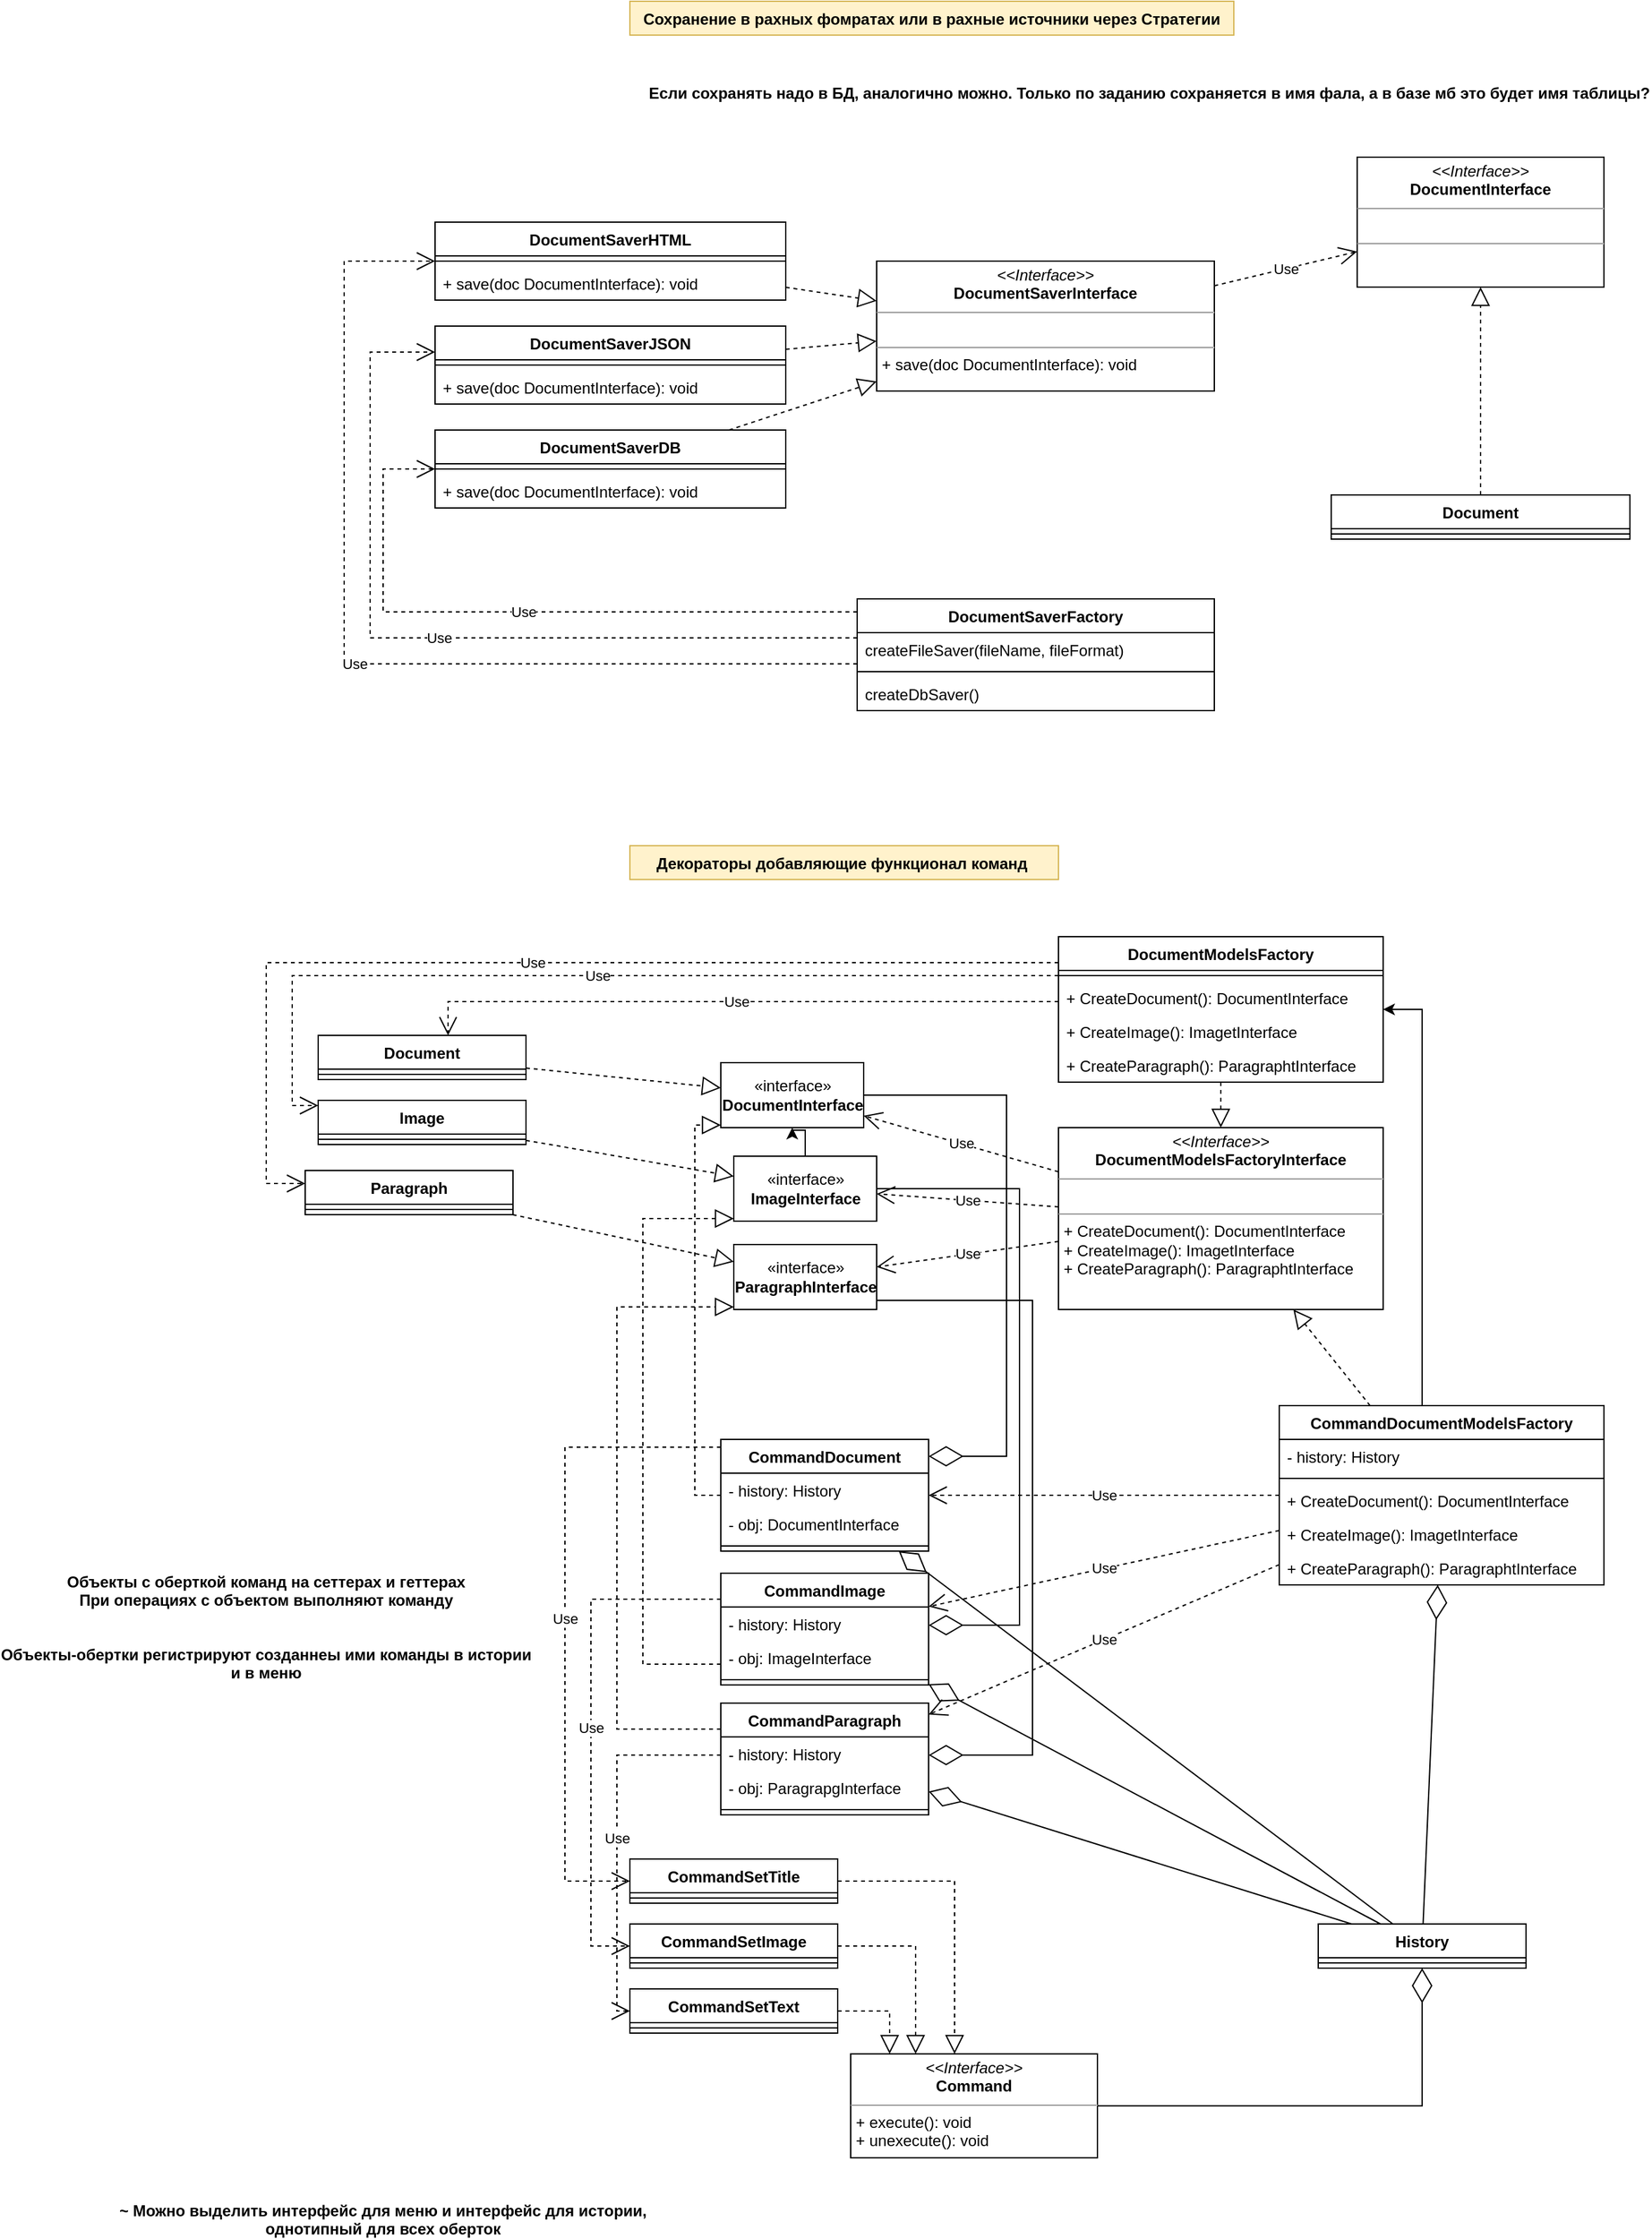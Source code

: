<mxfile version="16.5.1" type="device"><diagram id="R9PoJc2wj7dkLljB4oai" name="Страница 1"><mxGraphModel dx="2415" dy="1033" grid="1" gridSize="10" guides="1" tooltips="1" connect="1" arrows="1" fold="1" page="1" pageScale="1" pageWidth="827" pageHeight="1169" math="0" shadow="0"><root><mxCell id="0"/><mxCell id="1" parent="0"/><mxCell id="sxXUFVP2uivqQ1AIjl2Z-1" value="Document" style="swimlane;fontStyle=1;align=center;verticalAlign=top;childLayout=stackLayout;horizontal=1;startSize=26;horizontalStack=0;resizeParent=1;resizeParentMax=0;resizeLast=0;collapsible=1;marginBottom=0;" parent="1" vertex="1"><mxGeometry x="540" y="440" width="230" height="34" as="geometry"/></mxCell><mxCell id="sxXUFVP2uivqQ1AIjl2Z-3" value="" style="line;strokeWidth=1;fillColor=none;align=left;verticalAlign=middle;spacingTop=-1;spacingLeft=3;spacingRight=3;rotatable=0;labelPosition=right;points=[];portConstraint=eastwest;" parent="sxXUFVP2uivqQ1AIjl2Z-1" vertex="1"><mxGeometry y="26" width="230" height="8" as="geometry"/></mxCell><mxCell id="sxXUFVP2uivqQ1AIjl2Z-5" value="&lt;p style=&quot;margin: 0px ; margin-top: 4px ; text-align: center&quot;&gt;&lt;i&gt;&amp;lt;&amp;lt;Interface&amp;gt;&amp;gt;&lt;/i&gt;&lt;br&gt;&lt;b&gt;DocumentInterface&lt;/b&gt;&lt;/p&gt;&lt;hr size=&quot;1&quot;&gt;&lt;p style=&quot;margin: 0px ; margin-left: 4px&quot;&gt;&lt;br&gt;&lt;/p&gt;&lt;hr size=&quot;1&quot;&gt;&lt;p style=&quot;margin: 0px ; margin-left: 4px&quot;&gt;&lt;br&gt;&lt;/p&gt;" style="verticalAlign=top;align=left;overflow=fill;fontSize=12;fontFamily=Helvetica;html=1;" parent="1" vertex="1"><mxGeometry x="560" y="180" width="190" height="100" as="geometry"/></mxCell><mxCell id="sxXUFVP2uivqQ1AIjl2Z-6" value="&lt;p style=&quot;margin: 0px ; margin-top: 4px ; text-align: center&quot;&gt;&lt;i&gt;&amp;lt;&amp;lt;Interface&amp;gt;&amp;gt;&lt;/i&gt;&lt;br&gt;&lt;b&gt;DocumentSaverInterface&lt;/b&gt;&lt;/p&gt;&lt;hr size=&quot;1&quot;&gt;&lt;p style=&quot;margin: 0px ; margin-left: 4px&quot;&gt;&lt;br&gt;&lt;/p&gt;&lt;hr size=&quot;1&quot;&gt;&lt;p style=&quot;margin: 0px ; margin-left: 4px&quot;&gt;+ save(doc DocumentInterface): void&lt;br&gt;&lt;br&gt;&lt;/p&gt;" style="verticalAlign=top;align=left;overflow=fill;fontSize=12;fontFamily=Helvetica;html=1;" parent="1" vertex="1"><mxGeometry x="190" y="260" width="260" height="100" as="geometry"/></mxCell><mxCell id="sxXUFVP2uivqQ1AIjl2Z-7" value="DocumentSaverHTML" style="swimlane;fontStyle=1;align=center;verticalAlign=top;childLayout=stackLayout;horizontal=1;startSize=26;horizontalStack=0;resizeParent=1;resizeParentMax=0;resizeLast=0;collapsible=1;marginBottom=0;" parent="1" vertex="1"><mxGeometry x="-150" y="230" width="270" height="60" as="geometry"/></mxCell><mxCell id="sxXUFVP2uivqQ1AIjl2Z-9" value="" style="line;strokeWidth=1;fillColor=none;align=left;verticalAlign=middle;spacingTop=-1;spacingLeft=3;spacingRight=3;rotatable=0;labelPosition=right;points=[];portConstraint=eastwest;" parent="sxXUFVP2uivqQ1AIjl2Z-7" vertex="1"><mxGeometry y="26" width="270" height="8" as="geometry"/></mxCell><mxCell id="sxXUFVP2uivqQ1AIjl2Z-10" value="+ save(doc DocumentInterface): void" style="text;strokeColor=none;fillColor=none;align=left;verticalAlign=top;spacingLeft=4;spacingRight=4;overflow=hidden;rotatable=0;points=[[0,0.5],[1,0.5]];portConstraint=eastwest;" parent="sxXUFVP2uivqQ1AIjl2Z-7" vertex="1"><mxGeometry y="34" width="270" height="26" as="geometry"/></mxCell><mxCell id="sxXUFVP2uivqQ1AIjl2Z-11" value="" style="endArrow=block;dashed=1;endFill=0;endSize=12;html=1;rounded=0;" parent="1" source="sxXUFVP2uivqQ1AIjl2Z-1" target="sxXUFVP2uivqQ1AIjl2Z-5" edge="1"><mxGeometry width="160" relative="1" as="geometry"><mxPoint x="330" y="450" as="sourcePoint"/><mxPoint x="490" y="450" as="targetPoint"/></mxGeometry></mxCell><mxCell id="sxXUFVP2uivqQ1AIjl2Z-12" value="" style="endArrow=block;dashed=1;endFill=0;endSize=12;html=1;rounded=0;" parent="1" source="sxXUFVP2uivqQ1AIjl2Z-7" target="sxXUFVP2uivqQ1AIjl2Z-6" edge="1"><mxGeometry width="160" relative="1" as="geometry"><mxPoint x="330" y="450" as="sourcePoint"/><mxPoint x="490" y="450" as="targetPoint"/></mxGeometry></mxCell><mxCell id="sxXUFVP2uivqQ1AIjl2Z-14" value="DocumentSaverJSON" style="swimlane;fontStyle=1;align=center;verticalAlign=top;childLayout=stackLayout;horizontal=1;startSize=26;horizontalStack=0;resizeParent=1;resizeParentMax=0;resizeLast=0;collapsible=1;marginBottom=0;" parent="1" vertex="1"><mxGeometry x="-150" y="310" width="270" height="60" as="geometry"/></mxCell><mxCell id="sxXUFVP2uivqQ1AIjl2Z-15" value="" style="line;strokeWidth=1;fillColor=none;align=left;verticalAlign=middle;spacingTop=-1;spacingLeft=3;spacingRight=3;rotatable=0;labelPosition=right;points=[];portConstraint=eastwest;" parent="sxXUFVP2uivqQ1AIjl2Z-14" vertex="1"><mxGeometry y="26" width="270" height="8" as="geometry"/></mxCell><mxCell id="sxXUFVP2uivqQ1AIjl2Z-16" value="+ save(doc DocumentInterface): void" style="text;strokeColor=none;fillColor=none;align=left;verticalAlign=top;spacingLeft=4;spacingRight=4;overflow=hidden;rotatable=0;points=[[0,0.5],[1,0.5]];portConstraint=eastwest;" parent="sxXUFVP2uivqQ1AIjl2Z-14" vertex="1"><mxGeometry y="34" width="270" height="26" as="geometry"/></mxCell><mxCell id="sxXUFVP2uivqQ1AIjl2Z-23" value="" style="endArrow=block;dashed=1;endFill=0;endSize=12;html=1;rounded=0;" parent="1" source="sxXUFVP2uivqQ1AIjl2Z-14" target="sxXUFVP2uivqQ1AIjl2Z-6" edge="1"><mxGeometry width="160" relative="1" as="geometry"><mxPoint x="160" y="350" as="sourcePoint"/><mxPoint x="160" y="290" as="targetPoint"/></mxGeometry></mxCell><mxCell id="sxXUFVP2uivqQ1AIjl2Z-24" value="&#10;Если сохранять надо в БД, аналогично можно. Только по заданию сохраняется в имя фала, а в базе мб это будет имя таблицы?" style="text;align=center;fontStyle=1;verticalAlign=middle;spacingLeft=3;spacingRight=3;strokeColor=none;rotatable=0;points=[[0,0.5],[1,0.5]];portConstraint=eastwest;" parent="1" vertex="1"><mxGeometry x="360" y="110" width="80" height="26" as="geometry"/></mxCell><mxCell id="sxXUFVP2uivqQ1AIjl2Z-25" value="Декораторы добавляющие функционал команд " style="text;align=center;fontStyle=1;verticalAlign=middle;spacingLeft=3;spacingRight=3;strokeColor=#d6b656;rotatable=0;points=[[0,0.5],[1,0.5]];portConstraint=eastwest;fillColor=#fff2cc;" parent="1" vertex="1"><mxGeometry y="710" width="330" height="26" as="geometry"/></mxCell><mxCell id="sxXUFVP2uivqQ1AIjl2Z-26" value="DocumentModelsFactory" style="swimlane;fontStyle=1;align=center;verticalAlign=top;childLayout=stackLayout;horizontal=1;startSize=26;horizontalStack=0;resizeParent=1;resizeParentMax=0;resizeLast=0;collapsible=1;marginBottom=0;" parent="1" vertex="1"><mxGeometry x="330" y="780" width="250" height="112" as="geometry"/></mxCell><mxCell id="sxXUFVP2uivqQ1AIjl2Z-28" value="" style="line;strokeWidth=1;fillColor=none;align=left;verticalAlign=middle;spacingTop=-1;spacingLeft=3;spacingRight=3;rotatable=0;labelPosition=right;points=[];portConstraint=eastwest;" parent="sxXUFVP2uivqQ1AIjl2Z-26" vertex="1"><mxGeometry y="26" width="250" height="8" as="geometry"/></mxCell><mxCell id="sxXUFVP2uivqQ1AIjl2Z-29" value="+ CreateDocument(): DocumentInterface" style="text;strokeColor=none;fillColor=none;align=left;verticalAlign=top;spacingLeft=4;spacingRight=4;overflow=hidden;rotatable=0;points=[[0,0.5],[1,0.5]];portConstraint=eastwest;" parent="sxXUFVP2uivqQ1AIjl2Z-26" vertex="1"><mxGeometry y="34" width="250" height="26" as="geometry"/></mxCell><mxCell id="sxXUFVP2uivqQ1AIjl2Z-30" value="+ CreateImage(): ImagetInterface" style="text;strokeColor=none;fillColor=none;align=left;verticalAlign=top;spacingLeft=4;spacingRight=4;overflow=hidden;rotatable=0;points=[[0,0.5],[1,0.5]];portConstraint=eastwest;" parent="sxXUFVP2uivqQ1AIjl2Z-26" vertex="1"><mxGeometry y="60" width="250" height="26" as="geometry"/></mxCell><mxCell id="sxXUFVP2uivqQ1AIjl2Z-31" value="+ CreateParagraph(): ParagraphtInterface" style="text;strokeColor=none;fillColor=none;align=left;verticalAlign=top;spacingLeft=4;spacingRight=4;overflow=hidden;rotatable=0;points=[[0,0.5],[1,0.5]];portConstraint=eastwest;" parent="sxXUFVP2uivqQ1AIjl2Z-26" vertex="1"><mxGeometry y="86" width="250" height="26" as="geometry"/></mxCell><mxCell id="sxXUFVP2uivqQ1AIjl2Z-32" value="«interface»&lt;br&gt;&lt;b&gt;DocumentInterface&lt;/b&gt;" style="html=1;" parent="1" vertex="1"><mxGeometry x="70" y="877" width="110" height="50" as="geometry"/></mxCell><mxCell id="hcjFdNV4UyZcPyyLF2f_-65" value="" style="edgeStyle=orthogonalEdgeStyle;rounded=0;orthogonalLoop=1;jettySize=auto;html=1;" edge="1" parent="1" source="sxXUFVP2uivqQ1AIjl2Z-33" target="sxXUFVP2uivqQ1AIjl2Z-32"><mxGeometry relative="1" as="geometry"/></mxCell><mxCell id="sxXUFVP2uivqQ1AIjl2Z-33" value="«interface»&lt;br&gt;&lt;b&gt;ImageInterface&lt;/b&gt;" style="html=1;" parent="1" vertex="1"><mxGeometry x="80" y="949" width="110" height="50" as="geometry"/></mxCell><mxCell id="sxXUFVP2uivqQ1AIjl2Z-34" value="«interface»&lt;br&gt;&lt;b&gt;ParagraphInterface&lt;/b&gt;" style="html=1;" parent="1" vertex="1"><mxGeometry x="80" y="1017" width="110" height="50" as="geometry"/></mxCell><mxCell id="sxXUFVP2uivqQ1AIjl2Z-38" value="&lt;p style=&quot;margin: 0px ; margin-top: 4px ; text-align: center&quot;&gt;&lt;i&gt;&amp;lt;&amp;lt;Interface&amp;gt;&amp;gt;&lt;/i&gt;&lt;br&gt;&lt;span style=&quot;font-weight: 700&quot;&gt;DocumentModelsFactoryInterface&lt;/span&gt;&lt;br&gt;&lt;/p&gt;&lt;hr size=&quot;1&quot;&gt;&lt;p style=&quot;margin: 0px ; margin-left: 4px&quot;&gt;&lt;br&gt;&lt;/p&gt;&lt;hr size=&quot;1&quot;&gt;&lt;p style=&quot;margin: 0px ; margin-left: 4px&quot;&gt;+ CreateDocument(): DocumentInterface&lt;br&gt;+ CreateImage(): ImagetInterface&lt;br&gt;+ CreateParagraph(): ParagraphtInterface&lt;br&gt;&lt;/p&gt;" style="verticalAlign=top;align=left;overflow=fill;fontSize=12;fontFamily=Helvetica;html=1;" parent="1" vertex="1"><mxGeometry x="330" y="927" width="250" height="140" as="geometry"/></mxCell><mxCell id="sxXUFVP2uivqQ1AIjl2Z-76" style="edgeStyle=orthogonalEdgeStyle;rounded=0;orthogonalLoop=1;jettySize=auto;html=1;" parent="1" source="sxXUFVP2uivqQ1AIjl2Z-39" target="sxXUFVP2uivqQ1AIjl2Z-26" edge="1"><mxGeometry relative="1" as="geometry"><Array as="points"><mxPoint x="610" y="1187"/><mxPoint x="610" y="836"/></Array></mxGeometry></mxCell><mxCell id="sxXUFVP2uivqQ1AIjl2Z-39" value="CommandDocumentModelsFactory" style="swimlane;fontStyle=1;align=center;verticalAlign=top;childLayout=stackLayout;horizontal=1;startSize=26;horizontalStack=0;resizeParent=1;resizeParentMax=0;resizeLast=0;collapsible=1;marginBottom=0;" parent="1" vertex="1"><mxGeometry x="500" y="1141" width="250" height="138" as="geometry"/></mxCell><mxCell id="hcjFdNV4UyZcPyyLF2f_-68" value="- history: History" style="text;strokeColor=none;fillColor=none;align=left;verticalAlign=top;spacingLeft=4;spacingRight=4;overflow=hidden;rotatable=0;points=[[0,0.5],[1,0.5]];portConstraint=eastwest;" vertex="1" parent="sxXUFVP2uivqQ1AIjl2Z-39"><mxGeometry y="26" width="250" height="26" as="geometry"/></mxCell><mxCell id="sxXUFVP2uivqQ1AIjl2Z-40" value="" style="line;strokeWidth=1;fillColor=none;align=left;verticalAlign=middle;spacingTop=-1;spacingLeft=3;spacingRight=3;rotatable=0;labelPosition=right;points=[];portConstraint=eastwest;" parent="sxXUFVP2uivqQ1AIjl2Z-39" vertex="1"><mxGeometry y="52" width="250" height="8" as="geometry"/></mxCell><mxCell id="sxXUFVP2uivqQ1AIjl2Z-41" value="+ CreateDocument(): DocumentInterface" style="text;strokeColor=none;fillColor=none;align=left;verticalAlign=top;spacingLeft=4;spacingRight=4;overflow=hidden;rotatable=0;points=[[0,0.5],[1,0.5]];portConstraint=eastwest;" parent="sxXUFVP2uivqQ1AIjl2Z-39" vertex="1"><mxGeometry y="60" width="250" height="26" as="geometry"/></mxCell><mxCell id="sxXUFVP2uivqQ1AIjl2Z-42" value="+ CreateImage(): ImagetInterface" style="text;strokeColor=none;fillColor=none;align=left;verticalAlign=top;spacingLeft=4;spacingRight=4;overflow=hidden;rotatable=0;points=[[0,0.5],[1,0.5]];portConstraint=eastwest;" parent="sxXUFVP2uivqQ1AIjl2Z-39" vertex="1"><mxGeometry y="86" width="250" height="26" as="geometry"/></mxCell><mxCell id="sxXUFVP2uivqQ1AIjl2Z-43" value="+ CreateParagraph(): ParagraphtInterface" style="text;strokeColor=none;fillColor=none;align=left;verticalAlign=top;spacingLeft=4;spacingRight=4;overflow=hidden;rotatable=0;points=[[0,0.5],[1,0.5]];portConstraint=eastwest;" parent="sxXUFVP2uivqQ1AIjl2Z-39" vertex="1"><mxGeometry y="112" width="250" height="26" as="geometry"/></mxCell><mxCell id="sxXUFVP2uivqQ1AIjl2Z-44" value="" style="endArrow=block;dashed=1;endFill=0;endSize=12;html=1;rounded=0;" parent="1" source="sxXUFVP2uivqQ1AIjl2Z-26" target="sxXUFVP2uivqQ1AIjl2Z-38" edge="1"><mxGeometry width="160" relative="1" as="geometry"><mxPoint x="470" y="900" as="sourcePoint"/><mxPoint x="630" y="900" as="targetPoint"/></mxGeometry></mxCell><mxCell id="sxXUFVP2uivqQ1AIjl2Z-45" value="" style="endArrow=block;dashed=1;endFill=0;endSize=12;html=1;rounded=0;" parent="1" source="sxXUFVP2uivqQ1AIjl2Z-39" target="sxXUFVP2uivqQ1AIjl2Z-38" edge="1"><mxGeometry width="160" relative="1" as="geometry"><mxPoint x="660" y="999.078" as="sourcePoint"/><mxPoint x="590" y="1001.922" as="targetPoint"/></mxGeometry></mxCell><mxCell id="sxXUFVP2uivqQ1AIjl2Z-49" value="Document" style="swimlane;fontStyle=1;align=center;verticalAlign=top;childLayout=stackLayout;horizontal=1;startSize=26;horizontalStack=0;resizeParent=1;resizeParentMax=0;resizeLast=0;collapsible=1;marginBottom=0;" parent="1" vertex="1"><mxGeometry x="-240" y="856" width="160" height="34" as="geometry"/></mxCell><mxCell id="sxXUFVP2uivqQ1AIjl2Z-51" value="" style="line;strokeWidth=1;fillColor=none;align=left;verticalAlign=middle;spacingTop=-1;spacingLeft=3;spacingRight=3;rotatable=0;labelPosition=right;points=[];portConstraint=eastwest;" parent="sxXUFVP2uivqQ1AIjl2Z-49" vertex="1"><mxGeometry y="26" width="160" height="8" as="geometry"/></mxCell><mxCell id="sxXUFVP2uivqQ1AIjl2Z-53" value="Image" style="swimlane;fontStyle=1;align=center;verticalAlign=top;childLayout=stackLayout;horizontal=1;startSize=26;horizontalStack=0;resizeParent=1;resizeParentMax=0;resizeLast=0;collapsible=1;marginBottom=0;" parent="1" vertex="1"><mxGeometry x="-240" y="906" width="160" height="34" as="geometry"/></mxCell><mxCell id="sxXUFVP2uivqQ1AIjl2Z-54" value="" style="line;strokeWidth=1;fillColor=none;align=left;verticalAlign=middle;spacingTop=-1;spacingLeft=3;spacingRight=3;rotatable=0;labelPosition=right;points=[];portConstraint=eastwest;" parent="sxXUFVP2uivqQ1AIjl2Z-53" vertex="1"><mxGeometry y="26" width="160" height="8" as="geometry"/></mxCell><mxCell id="sxXUFVP2uivqQ1AIjl2Z-57" value="" style="endArrow=block;dashed=1;endFill=0;endSize=12;html=1;rounded=0;" parent="1" source="sxXUFVP2uivqQ1AIjl2Z-49" target="sxXUFVP2uivqQ1AIjl2Z-32" edge="1"><mxGeometry width="160" relative="1" as="geometry"><mxPoint x="465" y="1140" as="sourcePoint"/><mxPoint x="465" y="1077" as="targetPoint"/></mxGeometry></mxCell><mxCell id="sxXUFVP2uivqQ1AIjl2Z-59" value="" style="endArrow=block;dashed=1;endFill=0;endSize=12;html=1;rounded=0;" parent="1" source="sxXUFVP2uivqQ1AIjl2Z-53" target="sxXUFVP2uivqQ1AIjl2Z-33" edge="1"><mxGeometry width="160" relative="1" as="geometry"><mxPoint x="100" y="935" as="sourcePoint"/><mxPoint x="150" y="935" as="targetPoint"/></mxGeometry></mxCell><mxCell id="sxXUFVP2uivqQ1AIjl2Z-60" value="" style="endArrow=block;dashed=1;endFill=0;endSize=12;html=1;rounded=0;" parent="1" source="sxXUFVP2uivqQ1AIjl2Z-55" target="sxXUFVP2uivqQ1AIjl2Z-34" edge="1"><mxGeometry width="160" relative="1" as="geometry"><mxPoint x="90" y="1007" as="sourcePoint"/><mxPoint x="150" y="1007" as="targetPoint"/></mxGeometry></mxCell><mxCell id="sxXUFVP2uivqQ1AIjl2Z-64" value="CommandDocument" style="swimlane;fontStyle=1;align=center;verticalAlign=top;childLayout=stackLayout;horizontal=1;startSize=26;horizontalStack=0;resizeParent=1;resizeParentMax=0;resizeLast=0;collapsible=1;marginBottom=0;" parent="1" vertex="1"><mxGeometry x="70" y="1167" width="160" height="86" as="geometry"/></mxCell><mxCell id="hcjFdNV4UyZcPyyLF2f_-89" value="- history: History" style="text;strokeColor=none;fillColor=none;align=left;verticalAlign=top;spacingLeft=4;spacingRight=4;overflow=hidden;rotatable=0;points=[[0,0.5],[1,0.5]];portConstraint=eastwest;" vertex="1" parent="sxXUFVP2uivqQ1AIjl2Z-64"><mxGeometry y="26" width="160" height="26" as="geometry"/></mxCell><mxCell id="hcjFdNV4UyZcPyyLF2f_-90" value="- obj: DocumentInterface" style="text;strokeColor=none;fillColor=none;align=left;verticalAlign=top;spacingLeft=4;spacingRight=4;overflow=hidden;rotatable=0;points=[[0,0.5],[1,0.5]];portConstraint=eastwest;" vertex="1" parent="sxXUFVP2uivqQ1AIjl2Z-64"><mxGeometry y="52" width="160" height="26" as="geometry"/></mxCell><mxCell id="sxXUFVP2uivqQ1AIjl2Z-65" value="" style="line;strokeWidth=1;fillColor=none;align=left;verticalAlign=middle;spacingTop=-1;spacingLeft=3;spacingRight=3;rotatable=0;labelPosition=right;points=[];portConstraint=eastwest;" parent="sxXUFVP2uivqQ1AIjl2Z-64" vertex="1"><mxGeometry y="78" width="160" height="8" as="geometry"/></mxCell><mxCell id="sxXUFVP2uivqQ1AIjl2Z-66" value="CommandImage" style="swimlane;fontStyle=1;align=center;verticalAlign=top;childLayout=stackLayout;horizontal=1;startSize=26;horizontalStack=0;resizeParent=1;resizeParentMax=0;resizeLast=0;collapsible=1;marginBottom=0;" parent="1" vertex="1"><mxGeometry x="70" y="1270" width="160" height="86" as="geometry"/></mxCell><mxCell id="hcjFdNV4UyZcPyyLF2f_-87" value="- history: History" style="text;strokeColor=none;fillColor=none;align=left;verticalAlign=top;spacingLeft=4;spacingRight=4;overflow=hidden;rotatable=0;points=[[0,0.5],[1,0.5]];portConstraint=eastwest;" vertex="1" parent="sxXUFVP2uivqQ1AIjl2Z-66"><mxGeometry y="26" width="160" height="26" as="geometry"/></mxCell><mxCell id="hcjFdNV4UyZcPyyLF2f_-88" value="- obj: ImageInterface" style="text;strokeColor=none;fillColor=none;align=left;verticalAlign=top;spacingLeft=4;spacingRight=4;overflow=hidden;rotatable=0;points=[[0,0.5],[1,0.5]];portConstraint=eastwest;" vertex="1" parent="sxXUFVP2uivqQ1AIjl2Z-66"><mxGeometry y="52" width="160" height="26" as="geometry"/></mxCell><mxCell id="sxXUFVP2uivqQ1AIjl2Z-67" value="" style="line;strokeWidth=1;fillColor=none;align=left;verticalAlign=middle;spacingTop=-1;spacingLeft=3;spacingRight=3;rotatable=0;labelPosition=right;points=[];portConstraint=eastwest;" parent="sxXUFVP2uivqQ1AIjl2Z-66" vertex="1"><mxGeometry y="78" width="160" height="8" as="geometry"/></mxCell><mxCell id="sxXUFVP2uivqQ1AIjl2Z-68" value="CommandParagraph" style="swimlane;fontStyle=1;align=center;verticalAlign=top;childLayout=stackLayout;horizontal=1;startSize=26;horizontalStack=0;resizeParent=1;resizeParentMax=0;resizeLast=0;collapsible=1;marginBottom=0;" parent="1" vertex="1"><mxGeometry x="70" y="1370" width="160" height="86" as="geometry"/></mxCell><mxCell id="hcjFdNV4UyZcPyyLF2f_-91" value="- history: History" style="text;strokeColor=none;fillColor=none;align=left;verticalAlign=top;spacingLeft=4;spacingRight=4;overflow=hidden;rotatable=0;points=[[0,0.5],[1,0.5]];portConstraint=eastwest;" vertex="1" parent="sxXUFVP2uivqQ1AIjl2Z-68"><mxGeometry y="26" width="160" height="26" as="geometry"/></mxCell><mxCell id="hcjFdNV4UyZcPyyLF2f_-92" value="- obj: ParagrapgInterface" style="text;strokeColor=none;fillColor=none;align=left;verticalAlign=top;spacingLeft=4;spacingRight=4;overflow=hidden;rotatable=0;points=[[0,0.5],[1,0.5]];portConstraint=eastwest;" vertex="1" parent="sxXUFVP2uivqQ1AIjl2Z-68"><mxGeometry y="52" width="160" height="26" as="geometry"/></mxCell><mxCell id="sxXUFVP2uivqQ1AIjl2Z-69" value="" style="line;strokeWidth=1;fillColor=none;align=left;verticalAlign=middle;spacingTop=-1;spacingLeft=3;spacingRight=3;rotatable=0;labelPosition=right;points=[];portConstraint=eastwest;" parent="sxXUFVP2uivqQ1AIjl2Z-68" vertex="1"><mxGeometry y="78" width="160" height="8" as="geometry"/></mxCell><mxCell id="sxXUFVP2uivqQ1AIjl2Z-70" value="" style="endArrow=block;dashed=1;endFill=0;endSize=12;html=1;rounded=0;edgeStyle=orthogonalEdgeStyle;" parent="1" source="sxXUFVP2uivqQ1AIjl2Z-64" target="sxXUFVP2uivqQ1AIjl2Z-32" edge="1"><mxGeometry width="160" relative="1" as="geometry"><mxPoint x="90" y="935" as="sourcePoint"/><mxPoint x="150" y="935" as="targetPoint"/><Array as="points"><mxPoint x="50" y="1210"/><mxPoint x="50" y="925"/></Array></mxGeometry></mxCell><mxCell id="sxXUFVP2uivqQ1AIjl2Z-71" value="" style="endArrow=block;dashed=1;endFill=0;endSize=12;html=1;rounded=0;edgeStyle=orthogonalEdgeStyle;" parent="1" source="sxXUFVP2uivqQ1AIjl2Z-66" target="sxXUFVP2uivqQ1AIjl2Z-33" edge="1"><mxGeometry width="160" relative="1" as="geometry"><mxPoint x="25.637" y="1130" as="sourcePoint"/><mxPoint x="182.005" y="960" as="targetPoint"/><Array as="points"><mxPoint x="10" y="1340"/><mxPoint x="10" y="997"/></Array></mxGeometry></mxCell><mxCell id="sxXUFVP2uivqQ1AIjl2Z-72" value="" style="endArrow=block;dashed=1;endFill=0;endSize=12;html=1;rounded=0;edgeStyle=orthogonalEdgeStyle;" parent="1" source="sxXUFVP2uivqQ1AIjl2Z-68" target="sxXUFVP2uivqQ1AIjl2Z-34" edge="1"><mxGeometry width="160" relative="1" as="geometry"><mxPoint x="35.637" y="1140" as="sourcePoint"/><mxPoint x="192.005" y="970" as="targetPoint"/><Array as="points"><mxPoint x="-10" y="1390"/><mxPoint x="-10" y="1065"/></Array></mxGeometry></mxCell><mxCell id="sxXUFVP2uivqQ1AIjl2Z-77" value="Объекты с оберткой команд на сеттерах и геттерах&#10;При операциях с объектом выполняют команду&#10;&#10;&#10;Объекты-обертки регистрируют созданнеы ими команды в истории &#10;и в меню&#10;" style="text;align=center;fontStyle=1;verticalAlign=middle;spacingLeft=3;spacingRight=3;strokeColor=none;rotatable=0;points=[[0,0.5],[1,0.5]];portConstraint=eastwest;" parent="1" vertex="1"><mxGeometry x="-320" y="1305" width="80" height="26" as="geometry"/></mxCell><mxCell id="hcjFdNV4UyZcPyyLF2f_-4" value="History" style="swimlane;fontStyle=1;align=center;verticalAlign=top;childLayout=stackLayout;horizontal=1;startSize=26;horizontalStack=0;resizeParent=1;resizeParentMax=0;resizeLast=0;collapsible=1;marginBottom=0;" vertex="1" parent="1"><mxGeometry x="530" y="1540" width="160" height="34" as="geometry"/></mxCell><mxCell id="hcjFdNV4UyZcPyyLF2f_-6" value="" style="line;strokeWidth=1;fillColor=none;align=left;verticalAlign=middle;spacingTop=-1;spacingLeft=3;spacingRight=3;rotatable=0;labelPosition=right;points=[];portConstraint=eastwest;" vertex="1" parent="hcjFdNV4UyZcPyyLF2f_-4"><mxGeometry y="26" width="160" height="8" as="geometry"/></mxCell><mxCell id="hcjFdNV4UyZcPyyLF2f_-16" value="CommandSetImage" style="swimlane;fontStyle=1;align=center;verticalAlign=top;childLayout=stackLayout;horizontal=1;startSize=26;horizontalStack=0;resizeParent=1;resizeParentMax=0;resizeLast=0;collapsible=1;marginBottom=0;" vertex="1" parent="1"><mxGeometry y="1540" width="160" height="34" as="geometry"/></mxCell><mxCell id="hcjFdNV4UyZcPyyLF2f_-18" value="" style="line;strokeWidth=1;fillColor=none;align=left;verticalAlign=middle;spacingTop=-1;spacingLeft=3;spacingRight=3;rotatable=0;labelPosition=right;points=[];portConstraint=eastwest;" vertex="1" parent="hcjFdNV4UyZcPyyLF2f_-16"><mxGeometry y="26" width="160" height="8" as="geometry"/></mxCell><mxCell id="hcjFdNV4UyZcPyyLF2f_-20" value="" style="endArrow=block;dashed=1;endFill=0;endSize=12;html=1;rounded=0;edgeStyle=orthogonalEdgeStyle;" edge="1" parent="1" source="hcjFdNV4UyZcPyyLF2f_-16" target="hcjFdNV4UyZcPyyLF2f_-21"><mxGeometry width="160" relative="1" as="geometry"><mxPoint x="29.273" y="1230.0" as="sourcePoint"/><mxPoint x="2.119" y="1540" as="targetPoint"/><Array as="points"><mxPoint x="220" y="1557"/></Array></mxGeometry></mxCell><mxCell id="hcjFdNV4UyZcPyyLF2f_-21" value="&lt;p style=&quot;margin: 0px ; margin-top: 4px ; text-align: center&quot;&gt;&lt;i&gt;&amp;lt;&amp;lt;Interface&amp;gt;&amp;gt;&lt;/i&gt;&lt;br&gt;&lt;b&gt;Command&lt;/b&gt;&lt;/p&gt;&lt;hr size=&quot;1&quot;&gt;&lt;p style=&quot;margin: 0px ; margin-left: 4px&quot;&gt;&lt;/p&gt;&lt;p style=&quot;margin: 0px ; margin-left: 4px&quot;&gt;+ execute(): void&lt;br&gt;+ unexecute(): void&lt;/p&gt;" style="verticalAlign=top;align=left;overflow=fill;fontSize=12;fontFamily=Helvetica;html=1;" vertex="1" parent="1"><mxGeometry x="170" y="1640" width="190" height="80" as="geometry"/></mxCell><mxCell id="hcjFdNV4UyZcPyyLF2f_-22" value="" style="endArrow=diamondThin;endFill=0;endSize=24;html=1;rounded=0;edgeStyle=orthogonalEdgeStyle;" edge="1" parent="1" source="hcjFdNV4UyZcPyyLF2f_-21" target="hcjFdNV4UyZcPyyLF2f_-4"><mxGeometry width="160" relative="1" as="geometry"><mxPoint x="120" y="1310" as="sourcePoint"/><mxPoint x="280" y="1310" as="targetPoint"/></mxGeometry></mxCell><mxCell id="hcjFdNV4UyZcPyyLF2f_-27" value="CommandSetTitle" style="swimlane;fontStyle=1;align=center;verticalAlign=top;childLayout=stackLayout;horizontal=1;startSize=26;horizontalStack=0;resizeParent=1;resizeParentMax=0;resizeLast=0;collapsible=1;marginBottom=0;" vertex="1" parent="1"><mxGeometry y="1490" width="160" height="34" as="geometry"/></mxCell><mxCell id="hcjFdNV4UyZcPyyLF2f_-28" value="" style="line;strokeWidth=1;fillColor=none;align=left;verticalAlign=middle;spacingTop=-1;spacingLeft=3;spacingRight=3;rotatable=0;labelPosition=right;points=[];portConstraint=eastwest;" vertex="1" parent="hcjFdNV4UyZcPyyLF2f_-27"><mxGeometry y="26" width="160" height="8" as="geometry"/></mxCell><mxCell id="hcjFdNV4UyZcPyyLF2f_-30" value="CommandSetText" style="swimlane;fontStyle=1;align=center;verticalAlign=top;childLayout=stackLayout;horizontal=1;startSize=26;horizontalStack=0;resizeParent=1;resizeParentMax=0;resizeLast=0;collapsible=1;marginBottom=0;" vertex="1" parent="1"><mxGeometry y="1590" width="160" height="34" as="geometry"/></mxCell><mxCell id="hcjFdNV4UyZcPyyLF2f_-31" value="" style="line;strokeWidth=1;fillColor=none;align=left;verticalAlign=middle;spacingTop=-1;spacingLeft=3;spacingRight=3;rotatable=0;labelPosition=right;points=[];portConstraint=eastwest;" vertex="1" parent="hcjFdNV4UyZcPyyLF2f_-30"><mxGeometry y="26" width="160" height="8" as="geometry"/></mxCell><mxCell id="hcjFdNV4UyZcPyyLF2f_-36" value="" style="endArrow=block;dashed=1;endFill=0;endSize=12;html=1;rounded=0;edgeStyle=orthogonalEdgeStyle;" edge="1" parent="1" source="hcjFdNV4UyZcPyyLF2f_-30" target="hcjFdNV4UyZcPyyLF2f_-21"><mxGeometry width="160" relative="1" as="geometry"><mxPoint x="282.967" y="1420.0" as="sourcePoint"/><mxPoint x="375" y="1456.413" as="targetPoint"/><Array as="points"><mxPoint x="200" y="1607"/></Array></mxGeometry></mxCell><mxCell id="hcjFdNV4UyZcPyyLF2f_-37" value="" style="endArrow=diamondThin;endFill=0;endSize=24;html=1;rounded=0;" edge="1" parent="1" source="hcjFdNV4UyZcPyyLF2f_-4" target="sxXUFVP2uivqQ1AIjl2Z-39"><mxGeometry width="160" relative="1" as="geometry"><mxPoint x="537.2" y="1253" as="sourcePoint"/><mxPoint x="629.6" y="1330.0" as="targetPoint"/></mxGeometry></mxCell><mxCell id="hcjFdNV4UyZcPyyLF2f_-42" value="" style="endArrow=block;dashed=1;endFill=0;endSize=12;html=1;rounded=0;edgeStyle=orthogonalEdgeStyle;" edge="1" parent="1" source="hcjFdNV4UyZcPyyLF2f_-27" target="hcjFdNV4UyZcPyyLF2f_-21"><mxGeometry width="160" relative="1" as="geometry"><mxPoint x="330" y="1476.818" as="sourcePoint"/><mxPoint x="375" y="1482.341" as="targetPoint"/><Array as="points"><mxPoint x="250" y="1507"/></Array></mxGeometry></mxCell><mxCell id="hcjFdNV4UyZcPyyLF2f_-44" value="Use" style="endArrow=open;endSize=12;dashed=1;html=1;rounded=0;" edge="1" parent="1" source="sxXUFVP2uivqQ1AIjl2Z-39" target="sxXUFVP2uivqQ1AIjl2Z-64"><mxGeometry width="160" relative="1" as="geometry"><mxPoint x="250" y="1170" as="sourcePoint"/><mxPoint x="410" y="1170" as="targetPoint"/></mxGeometry></mxCell><mxCell id="hcjFdNV4UyZcPyyLF2f_-45" value="Use" style="endArrow=open;endSize=12;dashed=1;html=1;rounded=0;" edge="1" parent="1" source="sxXUFVP2uivqQ1AIjl2Z-39" target="sxXUFVP2uivqQ1AIjl2Z-66"><mxGeometry width="160" relative="1" as="geometry"><mxPoint x="345" y="1183.413" as="sourcePoint"/><mxPoint x="90.0" y="1155.696" as="targetPoint"/></mxGeometry></mxCell><mxCell id="hcjFdNV4UyZcPyyLF2f_-46" value="Use" style="endArrow=open;endSize=12;dashed=1;html=1;rounded=0;" edge="1" parent="1" source="sxXUFVP2uivqQ1AIjl2Z-39" target="sxXUFVP2uivqQ1AIjl2Z-68"><mxGeometry width="160" relative="1" as="geometry"><mxPoint x="355" y="1193.413" as="sourcePoint"/><mxPoint x="100.0" y="1165.696" as="targetPoint"/></mxGeometry></mxCell><mxCell id="hcjFdNV4UyZcPyyLF2f_-47" value="Use" style="endArrow=open;endSize=12;dashed=1;html=1;rounded=0;edgeStyle=orthogonalEdgeStyle;" edge="1" parent="1" source="sxXUFVP2uivqQ1AIjl2Z-26" target="sxXUFVP2uivqQ1AIjl2Z-49"><mxGeometry width="160" relative="1" as="geometry"><mxPoint x="230" y="830.0" as="sourcePoint"/><mxPoint x="10.0" y="1165.696" as="targetPoint"/><Array as="points"><mxPoint x="-140" y="830"/></Array></mxGeometry></mxCell><mxCell id="hcjFdNV4UyZcPyyLF2f_-48" value="Use" style="endArrow=open;endSize=12;dashed=1;html=1;rounded=0;edgeStyle=orthogonalEdgeStyle;startArrow=none;" edge="1" parent="1" source="sxXUFVP2uivqQ1AIjl2Z-26" target="sxXUFVP2uivqQ1AIjl2Z-53"><mxGeometry width="160" relative="1" as="geometry"><mxPoint x="230" y="810.0" as="sourcePoint"/><mxPoint x="-130.0" y="908" as="targetPoint"/><Array as="points"><mxPoint x="-260" y="810"/><mxPoint x="-260" y="910"/></Array></mxGeometry></mxCell><mxCell id="hcjFdNV4UyZcPyyLF2f_-51" value="Use" style="endArrow=open;endSize=12;dashed=1;html=1;rounded=0;" edge="1" parent="1" source="sxXUFVP2uivqQ1AIjl2Z-38" target="sxXUFVP2uivqQ1AIjl2Z-32"><mxGeometry width="160" relative="1" as="geometry"><mxPoint x="260" y="1090" as="sourcePoint"/><mxPoint x="420" y="1090" as="targetPoint"/></mxGeometry></mxCell><mxCell id="hcjFdNV4UyZcPyyLF2f_-52" value="Use" style="endArrow=open;endSize=12;dashed=1;html=1;rounded=0;" edge="1" parent="1" source="sxXUFVP2uivqQ1AIjl2Z-38" target="sxXUFVP2uivqQ1AIjl2Z-33"><mxGeometry width="160" relative="1" as="geometry"><mxPoint x="340" y="972.385" as="sourcePoint"/><mxPoint x="260" y="950.231" as="targetPoint"/></mxGeometry></mxCell><mxCell id="hcjFdNV4UyZcPyyLF2f_-53" value="Use" style="endArrow=open;endSize=12;dashed=1;html=1;rounded=0;" edge="1" parent="1" source="sxXUFVP2uivqQ1AIjl2Z-38" target="sxXUFVP2uivqQ1AIjl2Z-34"><mxGeometry width="160" relative="1" as="geometry"><mxPoint x="350" y="982.385" as="sourcePoint"/><mxPoint x="270" y="960.231" as="targetPoint"/></mxGeometry></mxCell><mxCell id="hcjFdNV4UyZcPyyLF2f_-54" value="Сохранение в рахных фомратах или в рахные источники через Стратегии" style="text;align=center;fontStyle=1;verticalAlign=middle;spacingLeft=3;spacingRight=3;strokeColor=#d6b656;rotatable=0;points=[[0,0.5],[1,0.5]];portConstraint=eastwest;fillColor=#fff2cc;" vertex="1" parent="1"><mxGeometry y="60" width="465" height="26" as="geometry"/></mxCell><mxCell id="sxXUFVP2uivqQ1AIjl2Z-55" value="Paragraph" style="swimlane;fontStyle=1;align=center;verticalAlign=top;childLayout=stackLayout;horizontal=1;startSize=26;horizontalStack=0;resizeParent=1;resizeParentMax=0;resizeLast=0;collapsible=1;marginBottom=0;" parent="1" vertex="1"><mxGeometry x="-250" y="960" width="160" height="34" as="geometry"/></mxCell><mxCell id="sxXUFVP2uivqQ1AIjl2Z-56" value="" style="line;strokeWidth=1;fillColor=none;align=left;verticalAlign=middle;spacingTop=-1;spacingLeft=3;spacingRight=3;rotatable=0;labelPosition=right;points=[];portConstraint=eastwest;" parent="sxXUFVP2uivqQ1AIjl2Z-55" vertex="1"><mxGeometry y="26" width="160" height="8" as="geometry"/></mxCell><mxCell id="hcjFdNV4UyZcPyyLF2f_-63" value="Use" style="endArrow=open;endSize=12;dashed=1;html=1;rounded=0;edgeStyle=orthogonalEdgeStyle;startArrow=none;" edge="1" parent="1" source="sxXUFVP2uivqQ1AIjl2Z-26" target="sxXUFVP2uivqQ1AIjl2Z-55"><mxGeometry width="160" relative="1" as="geometry"><mxPoint x="230" y="800.0" as="sourcePoint"/><mxPoint x="-230" y="920" as="targetPoint"/><Array as="points"><mxPoint x="-280" y="800"/><mxPoint x="-280" y="970"/></Array></mxGeometry></mxCell><mxCell id="hcjFdNV4UyZcPyyLF2f_-66" value="~ Можно выделить интерфейс для меню и интерфейс для истории,&#10;однотипный для всех оберток" style="text;align=center;fontStyle=1;verticalAlign=middle;spacingLeft=3;spacingRight=3;strokeColor=none;rotatable=0;points=[[0,0.5],[1,0.5]];portConstraint=eastwest;" vertex="1" parent="1"><mxGeometry x="-230" y="1754" width="80" height="26" as="geometry"/></mxCell><mxCell id="hcjFdNV4UyZcPyyLF2f_-69" value="Use" style="endArrow=open;endSize=12;dashed=1;html=1;rounded=0;" edge="1" parent="1" source="sxXUFVP2uivqQ1AIjl2Z-6" target="sxXUFVP2uivqQ1AIjl2Z-5"><mxGeometry width="160" relative="1" as="geometry"><mxPoint x="360" y="180" as="sourcePoint"/><mxPoint x="520" y="180" as="targetPoint"/></mxGeometry></mxCell><mxCell id="hcjFdNV4UyZcPyyLF2f_-77" value="DocumentSaverFactory" style="swimlane;fontStyle=1;align=center;verticalAlign=top;childLayout=stackLayout;horizontal=1;startSize=26;horizontalStack=0;resizeParent=1;resizeParentMax=0;resizeLast=0;collapsible=1;marginBottom=0;" vertex="1" parent="1"><mxGeometry x="175" y="520" width="275" height="86" as="geometry"/></mxCell><mxCell id="hcjFdNV4UyZcPyyLF2f_-78" value="createFileSaver(fileName, fileFormat)" style="text;strokeColor=none;fillColor=none;align=left;verticalAlign=top;spacingLeft=4;spacingRight=4;overflow=hidden;rotatable=0;points=[[0,0.5],[1,0.5]];portConstraint=eastwest;" vertex="1" parent="hcjFdNV4UyZcPyyLF2f_-77"><mxGeometry y="26" width="275" height="26" as="geometry"/></mxCell><mxCell id="hcjFdNV4UyZcPyyLF2f_-79" value="" style="line;strokeWidth=1;fillColor=none;align=left;verticalAlign=middle;spacingTop=-1;spacingLeft=3;spacingRight=3;rotatable=0;labelPosition=right;points=[];portConstraint=eastwest;" vertex="1" parent="hcjFdNV4UyZcPyyLF2f_-77"><mxGeometry y="52" width="275" height="8" as="geometry"/></mxCell><mxCell id="hcjFdNV4UyZcPyyLF2f_-80" value="createDbSaver()" style="text;strokeColor=none;fillColor=none;align=left;verticalAlign=top;spacingLeft=4;spacingRight=4;overflow=hidden;rotatable=0;points=[[0,0.5],[1,0.5]];portConstraint=eastwest;" vertex="1" parent="hcjFdNV4UyZcPyyLF2f_-77"><mxGeometry y="60" width="275" height="26" as="geometry"/></mxCell><mxCell id="hcjFdNV4UyZcPyyLF2f_-81" value="Use" style="endArrow=open;endSize=12;dashed=1;html=1;rounded=0;edgeStyle=orthogonalEdgeStyle;" edge="1" parent="1" source="sxXUFVP2uivqQ1AIjl2Z-64" target="hcjFdNV4UyZcPyyLF2f_-27"><mxGeometry width="160" relative="1" as="geometry"><mxPoint x="510" y="1209.368" as="sourcePoint"/><mxPoint x="280" y="1189.805" as="targetPoint"/><Array as="points"><mxPoint x="-50" y="1173"/><mxPoint x="-50" y="1507"/></Array></mxGeometry></mxCell><mxCell id="hcjFdNV4UyZcPyyLF2f_-82" value="Use" style="endArrow=open;endSize=12;dashed=1;html=1;rounded=0;edgeStyle=orthogonalEdgeStyle;" edge="1" parent="1" source="sxXUFVP2uivqQ1AIjl2Z-66" target="hcjFdNV4UyZcPyyLF2f_-16"><mxGeometry width="160" relative="1" as="geometry"><mxPoint x="120" y="1183" as="sourcePoint"/><mxPoint x="20.0" y="1451" as="targetPoint"/><Array as="points"><mxPoint x="-30" y="1290"/><mxPoint x="-30" y="1557"/></Array></mxGeometry></mxCell><mxCell id="hcjFdNV4UyZcPyyLF2f_-83" value="Use" style="endArrow=open;endSize=12;dashed=1;html=1;rounded=0;edgeStyle=orthogonalEdgeStyle;" edge="1" parent="1" source="sxXUFVP2uivqQ1AIjl2Z-68" target="hcjFdNV4UyZcPyyLF2f_-30"><mxGeometry width="160" relative="1" as="geometry"><mxPoint x="130" y="1193" as="sourcePoint"/><mxPoint x="30.0" y="1461" as="targetPoint"/><Array as="points"><mxPoint x="-10" y="1410"/><mxPoint x="-10" y="1607"/></Array></mxGeometry></mxCell><mxCell id="hcjFdNV4UyZcPyyLF2f_-84" value="" style="endArrow=diamondThin;endFill=0;endSize=24;html=1;rounded=0;" edge="1" parent="1" source="hcjFdNV4UyZcPyyLF2f_-4" target="sxXUFVP2uivqQ1AIjl2Z-68"><mxGeometry width="160" relative="1" as="geometry"><mxPoint x="620.735" y="1550" as="sourcePoint"/><mxPoint x="632.017" y="1289" as="targetPoint"/></mxGeometry></mxCell><mxCell id="hcjFdNV4UyZcPyyLF2f_-85" value="" style="endArrow=diamondThin;endFill=0;endSize=24;html=1;rounded=0;" edge="1" parent="1" source="hcjFdNV4UyZcPyyLF2f_-4" target="sxXUFVP2uivqQ1AIjl2Z-66"><mxGeometry width="160" relative="1" as="geometry"><mxPoint x="595.458" y="1550" as="sourcePoint"/><mxPoint x="234.542" y="1300.0" as="targetPoint"/></mxGeometry></mxCell><mxCell id="hcjFdNV4UyZcPyyLF2f_-86" value="" style="endArrow=diamondThin;endFill=0;endSize=24;html=1;rounded=0;" edge="1" parent="1" source="hcjFdNV4UyZcPyyLF2f_-4" target="sxXUFVP2uivqQ1AIjl2Z-64"><mxGeometry width="160" relative="1" as="geometry"><mxPoint x="605.458" y="1560" as="sourcePoint"/><mxPoint x="244.542" y="1310.0" as="targetPoint"/></mxGeometry></mxCell><mxCell id="hcjFdNV4UyZcPyyLF2f_-97" value="" style="endArrow=diamondThin;endFill=0;endSize=24;html=1;rounded=0;edgeStyle=orthogonalEdgeStyle;" edge="1" parent="1" source="sxXUFVP2uivqQ1AIjl2Z-32" target="sxXUFVP2uivqQ1AIjl2Z-64"><mxGeometry width="160" relative="1" as="geometry"><mxPoint x="620.735" y="1550" as="sourcePoint"/><mxPoint x="632.017" y="1289" as="targetPoint"/><Array as="points"><mxPoint x="290" y="902"/><mxPoint x="290" y="1180"/></Array></mxGeometry></mxCell><mxCell id="hcjFdNV4UyZcPyyLF2f_-98" value="" style="endArrow=diamondThin;endFill=0;endSize=24;html=1;rounded=0;edgeStyle=orthogonalEdgeStyle;" edge="1" parent="1" source="sxXUFVP2uivqQ1AIjl2Z-33" target="sxXUFVP2uivqQ1AIjl2Z-66"><mxGeometry width="160" relative="1" as="geometry"><mxPoint x="190" y="912" as="sourcePoint"/><mxPoint x="240" y="1190.0" as="targetPoint"/><Array as="points"><mxPoint x="300" y="974"/><mxPoint x="300" y="1310"/></Array></mxGeometry></mxCell><mxCell id="hcjFdNV4UyZcPyyLF2f_-99" value="" style="endArrow=diamondThin;endFill=0;endSize=24;html=1;rounded=0;edgeStyle=orthogonalEdgeStyle;" edge="1" parent="1" source="sxXUFVP2uivqQ1AIjl2Z-34" target="sxXUFVP2uivqQ1AIjl2Z-68"><mxGeometry width="160" relative="1" as="geometry"><mxPoint x="200" y="922" as="sourcePoint"/><mxPoint x="250" y="1200.0" as="targetPoint"/><Array as="points"><mxPoint x="310" y="1060"/><mxPoint x="310" y="1410"/></Array></mxGeometry></mxCell><mxCell id="hcjFdNV4UyZcPyyLF2f_-100" value="DocumentSaverDB" style="swimlane;fontStyle=1;align=center;verticalAlign=top;childLayout=stackLayout;horizontal=1;startSize=26;horizontalStack=0;resizeParent=1;resizeParentMax=0;resizeLast=0;collapsible=1;marginBottom=0;" vertex="1" parent="1"><mxGeometry x="-150" y="390" width="270" height="60" as="geometry"/></mxCell><mxCell id="hcjFdNV4UyZcPyyLF2f_-101" value="" style="line;strokeWidth=1;fillColor=none;align=left;verticalAlign=middle;spacingTop=-1;spacingLeft=3;spacingRight=3;rotatable=0;labelPosition=right;points=[];portConstraint=eastwest;" vertex="1" parent="hcjFdNV4UyZcPyyLF2f_-100"><mxGeometry y="26" width="270" height="8" as="geometry"/></mxCell><mxCell id="hcjFdNV4UyZcPyyLF2f_-102" value="+ save(doc DocumentInterface): void" style="text;strokeColor=none;fillColor=none;align=left;verticalAlign=top;spacingLeft=4;spacingRight=4;overflow=hidden;rotatable=0;points=[[0,0.5],[1,0.5]];portConstraint=eastwest;" vertex="1" parent="hcjFdNV4UyZcPyyLF2f_-100"><mxGeometry y="34" width="270" height="26" as="geometry"/></mxCell><mxCell id="hcjFdNV4UyZcPyyLF2f_-103" value="" style="endArrow=block;dashed=1;endFill=0;endSize=12;html=1;rounded=0;" edge="1" parent="1" source="hcjFdNV4UyZcPyyLF2f_-100" target="sxXUFVP2uivqQ1AIjl2Z-6"><mxGeometry width="160" relative="1" as="geometry"><mxPoint x="140" y="343.385" as="sourcePoint"/><mxPoint x="200" y="336" as="targetPoint"/></mxGeometry></mxCell><mxCell id="hcjFdNV4UyZcPyyLF2f_-104" value="Use" style="endArrow=open;endSize=12;dashed=1;html=1;rounded=0;edgeStyle=orthogonalEdgeStyle;" edge="1" parent="1" source="hcjFdNV4UyZcPyyLF2f_-77" target="sxXUFVP2uivqQ1AIjl2Z-7"><mxGeometry width="160" relative="1" as="geometry"><mxPoint x="460" y="288.955" as="sourcePoint"/><mxPoint x="570" y="262.687" as="targetPoint"/><Array as="points"><mxPoint x="-220" y="570"/><mxPoint x="-220" y="260"/></Array></mxGeometry></mxCell><mxCell id="hcjFdNV4UyZcPyyLF2f_-106" value="Use" style="endArrow=open;endSize=12;dashed=1;html=1;rounded=0;edgeStyle=orthogonalEdgeStyle;" edge="1" parent="1" source="hcjFdNV4UyZcPyyLF2f_-77" target="sxXUFVP2uivqQ1AIjl2Z-14"><mxGeometry width="160" relative="1" as="geometry"><mxPoint x="190" y="500.0" as="sourcePoint"/><mxPoint x="-140.0" y="270.0" as="targetPoint"/><Array as="points"><mxPoint x="-200" y="550"/><mxPoint x="-200" y="330"/></Array></mxGeometry></mxCell><mxCell id="hcjFdNV4UyZcPyyLF2f_-107" value="Use" style="endArrow=open;endSize=12;dashed=1;html=1;rounded=0;edgeStyle=orthogonalEdgeStyle;" edge="1" parent="1" source="hcjFdNV4UyZcPyyLF2f_-77" target="hcjFdNV4UyZcPyyLF2f_-100"><mxGeometry width="160" relative="1" as="geometry"><mxPoint x="200" y="510.0" as="sourcePoint"/><mxPoint x="-90" y="420" as="targetPoint"/><Array as="points"><mxPoint x="-190" y="530"/><mxPoint x="-190" y="420"/></Array></mxGeometry></mxCell></root></mxGraphModel></diagram></mxfile>